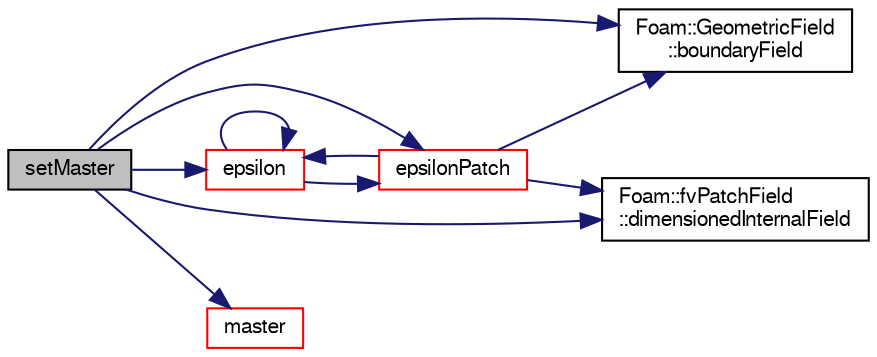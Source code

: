 digraph "setMaster"
{
  bgcolor="transparent";
  edge [fontname="FreeSans",fontsize="10",labelfontname="FreeSans",labelfontsize="10"];
  node [fontname="FreeSans",fontsize="10",shape=record];
  rankdir="LR";
  Node761 [label="setMaster",height=0.2,width=0.4,color="black", fillcolor="grey75", style="filled", fontcolor="black"];
  Node761 -> Node762 [color="midnightblue",fontsize="10",style="solid",fontname="FreeSans"];
  Node762 [label="Foam::GeometricField\l::boundaryField",height=0.2,width=0.4,color="black",URL="$a22434.html#a3c6c1a789b48ea0c5e8bff64f9c14f2d",tooltip="Return reference to GeometricBoundaryField. "];
  Node761 -> Node763 [color="midnightblue",fontsize="10",style="solid",fontname="FreeSans"];
  Node763 [label="Foam::fvPatchField\l::dimensionedInternalField",height=0.2,width=0.4,color="black",URL="$a22354.html#a1067b719c3281eb98ffda55196ca2033",tooltip="Return dimensioned internal field reference. "];
  Node761 -> Node764 [color="midnightblue",fontsize="10",style="solid",fontname="FreeSans"];
  Node764 [label="epsilon",height=0.2,width=0.4,color="red",URL="$a30682.html#a9b1505024fca6dec524936103c6a9e78",tooltip="Return non-const access to the master&#39;s epsilon field. "];
  Node764 -> Node766 [color="midnightblue",fontsize="10",style="solid",fontname="FreeSans"];
  Node766 [label="epsilonPatch",height=0.2,width=0.4,color="red",URL="$a30682.html#a0b7034c05195f30b871972d758d7dadd",tooltip="Helper function to return non-const access to an epsilon patch. "];
  Node766 -> Node764 [color="midnightblue",fontsize="10",style="solid",fontname="FreeSans"];
  Node766 -> Node763 [color="midnightblue",fontsize="10",style="solid",fontname="FreeSans"];
  Node766 -> Node762 [color="midnightblue",fontsize="10",style="solid",fontname="FreeSans"];
  Node764 -> Node764 [color="midnightblue",fontsize="10",style="solid",fontname="FreeSans"];
  Node761 -> Node766 [color="midnightblue",fontsize="10",style="solid",fontname="FreeSans"];
  Node761 -> Node837 [color="midnightblue",fontsize="10",style="solid",fontname="FreeSans"];
  Node837 [label="master",height=0.2,width=0.4,color="red",URL="$a30682.html#a1f390c9b065a113c4b6c10e7c650648c",tooltip="Return non-const access to the master patch ID. "];
}
